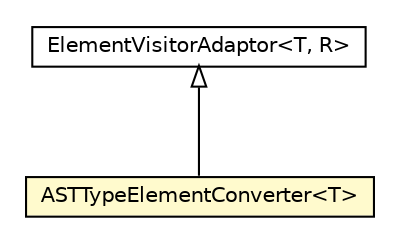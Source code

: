 #!/usr/local/bin/dot
#
# Class diagram 
# Generated by UMLGraph version 5.1 (http://www.umlgraph.org/)
#

digraph G {
	edge [fontname="Helvetica",fontsize=10,labelfontname="Helvetica",labelfontsize=10];
	node [fontname="Helvetica",fontsize=10,shape=plaintext];
	nodesep=0.25;
	ranksep=0.5;
	// org.androidtransfuse.analysis.adapter.ASTTypeElementConverter<T>
	c45589 [label=<<table title="org.androidtransfuse.analysis.adapter.ASTTypeElementConverter" border="0" cellborder="1" cellspacing="0" cellpadding="2" port="p" bgcolor="lemonChiffon" href="./ASTTypeElementConverter.html">
		<tr><td><table border="0" cellspacing="0" cellpadding="1">
<tr><td align="center" balign="center"> ASTTypeElementConverter&lt;T&gt; </td></tr>
		</table></td></tr>
		</table>>, fontname="Helvetica", fontcolor="black", fontsize=10.0];
	// org.androidtransfuse.util.ElementVisitorAdaptor<T, R>
	c45615 [label=<<table title="org.androidtransfuse.util.ElementVisitorAdaptor" border="0" cellborder="1" cellspacing="0" cellpadding="2" port="p" href="../../util/ElementVisitorAdaptor.html">
		<tr><td><table border="0" cellspacing="0" cellpadding="1">
<tr><td align="center" balign="center"> ElementVisitorAdaptor&lt;T, R&gt; </td></tr>
		</table></td></tr>
		</table>>, fontname="Helvetica", fontcolor="black", fontsize=10.0];
	//org.androidtransfuse.analysis.adapter.ASTTypeElementConverter<T> extends org.androidtransfuse.util.ElementVisitorAdaptor<T, java.lang.Void>
	c45615:p -> c45589:p [dir=back,arrowtail=empty];
}

